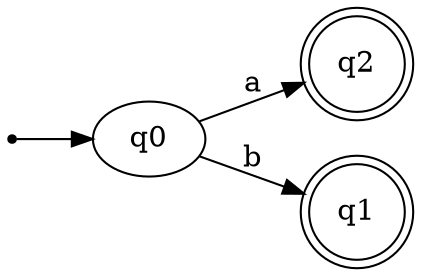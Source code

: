 digraph{
    rankdir=LR;
    inic[shape=point];

    inic->q0;

    q0->q2 [label="a"];
    q0->q1 [label="b"];

    q1[shape=doublecircle]

    q2[shape=doublecircle]
}
//State q0: {0, 1, 2}

//State q1: {4, 5}

//State q2: {3, 5}
